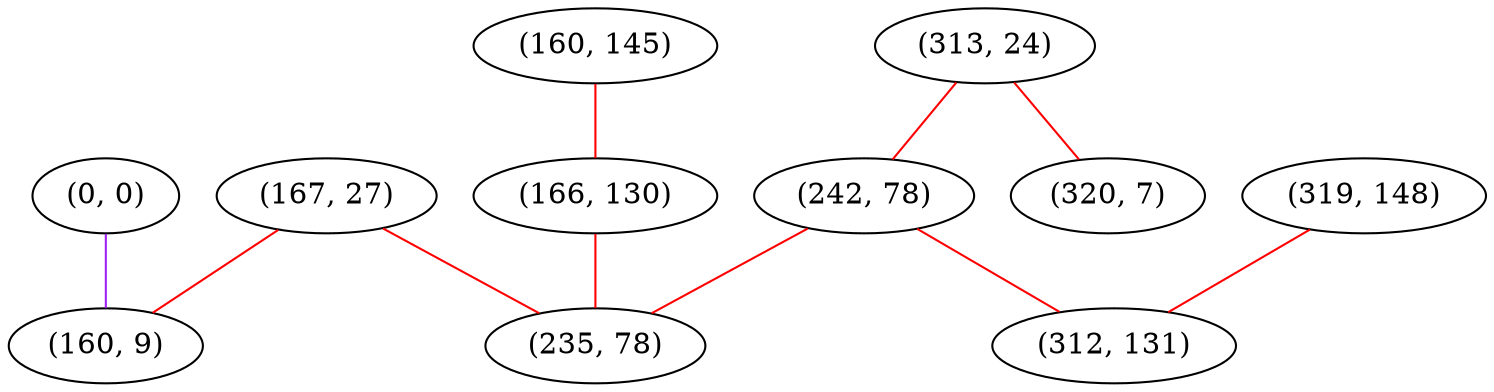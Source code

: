 graph "" {
"(0, 0)";
"(167, 27)";
"(313, 24)";
"(242, 78)";
"(320, 7)";
"(160, 145)";
"(319, 148)";
"(312, 131)";
"(166, 130)";
"(235, 78)";
"(160, 9)";
"(0, 0)" -- "(160, 9)"  [color=purple, key=0, weight=4];
"(167, 27)" -- "(160, 9)"  [color=red, key=0, weight=1];
"(167, 27)" -- "(235, 78)"  [color=red, key=0, weight=1];
"(313, 24)" -- "(242, 78)"  [color=red, key=0, weight=1];
"(313, 24)" -- "(320, 7)"  [color=red, key=0, weight=1];
"(242, 78)" -- "(312, 131)"  [color=red, key=0, weight=1];
"(242, 78)" -- "(235, 78)"  [color=red, key=0, weight=1];
"(160, 145)" -- "(166, 130)"  [color=red, key=0, weight=1];
"(319, 148)" -- "(312, 131)"  [color=red, key=0, weight=1];
"(166, 130)" -- "(235, 78)"  [color=red, key=0, weight=1];
}
